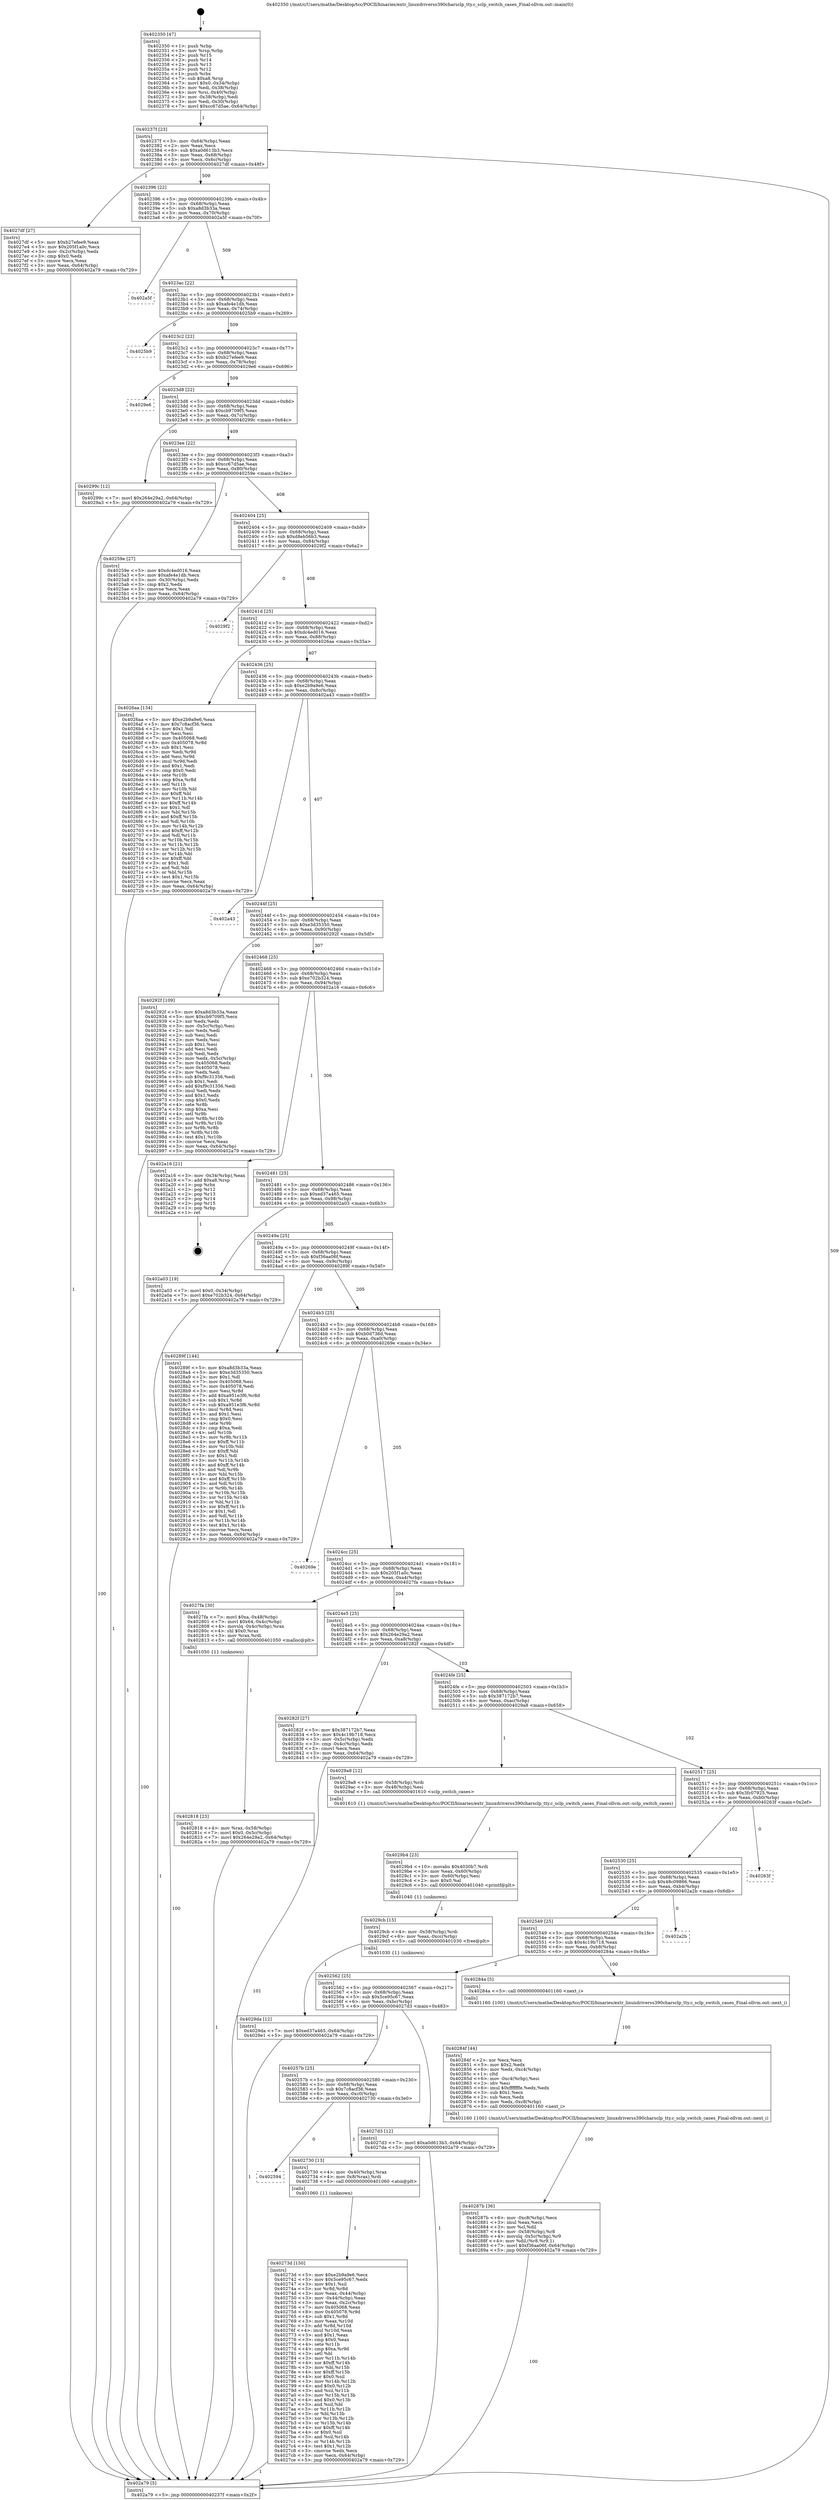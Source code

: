 digraph "0x402350" {
  label = "0x402350 (/mnt/c/Users/mathe/Desktop/tcc/POCII/binaries/extr_linuxdriverss390charsclp_tty.c_sclp_switch_cases_Final-ollvm.out::main(0))"
  labelloc = "t"
  node[shape=record]

  Entry [label="",width=0.3,height=0.3,shape=circle,fillcolor=black,style=filled]
  "0x40237f" [label="{
     0x40237f [23]\l
     | [instrs]\l
     &nbsp;&nbsp;0x40237f \<+3\>: mov -0x64(%rbp),%eax\l
     &nbsp;&nbsp;0x402382 \<+2\>: mov %eax,%ecx\l
     &nbsp;&nbsp;0x402384 \<+6\>: sub $0xa0d613b3,%ecx\l
     &nbsp;&nbsp;0x40238a \<+3\>: mov %eax,-0x68(%rbp)\l
     &nbsp;&nbsp;0x40238d \<+3\>: mov %ecx,-0x6c(%rbp)\l
     &nbsp;&nbsp;0x402390 \<+6\>: je 00000000004027df \<main+0x48f\>\l
  }"]
  "0x4027df" [label="{
     0x4027df [27]\l
     | [instrs]\l
     &nbsp;&nbsp;0x4027df \<+5\>: mov $0xb27efee9,%eax\l
     &nbsp;&nbsp;0x4027e4 \<+5\>: mov $0x205f1a0c,%ecx\l
     &nbsp;&nbsp;0x4027e9 \<+3\>: mov -0x2c(%rbp),%edx\l
     &nbsp;&nbsp;0x4027ec \<+3\>: cmp $0x0,%edx\l
     &nbsp;&nbsp;0x4027ef \<+3\>: cmove %ecx,%eax\l
     &nbsp;&nbsp;0x4027f2 \<+3\>: mov %eax,-0x64(%rbp)\l
     &nbsp;&nbsp;0x4027f5 \<+5\>: jmp 0000000000402a79 \<main+0x729\>\l
  }"]
  "0x402396" [label="{
     0x402396 [22]\l
     | [instrs]\l
     &nbsp;&nbsp;0x402396 \<+5\>: jmp 000000000040239b \<main+0x4b\>\l
     &nbsp;&nbsp;0x40239b \<+3\>: mov -0x68(%rbp),%eax\l
     &nbsp;&nbsp;0x40239e \<+5\>: sub $0xa8d3b33a,%eax\l
     &nbsp;&nbsp;0x4023a3 \<+3\>: mov %eax,-0x70(%rbp)\l
     &nbsp;&nbsp;0x4023a6 \<+6\>: je 0000000000402a5f \<main+0x70f\>\l
  }"]
  Exit [label="",width=0.3,height=0.3,shape=circle,fillcolor=black,style=filled,peripheries=2]
  "0x402a5f" [label="{
     0x402a5f\l
  }", style=dashed]
  "0x4023ac" [label="{
     0x4023ac [22]\l
     | [instrs]\l
     &nbsp;&nbsp;0x4023ac \<+5\>: jmp 00000000004023b1 \<main+0x61\>\l
     &nbsp;&nbsp;0x4023b1 \<+3\>: mov -0x68(%rbp),%eax\l
     &nbsp;&nbsp;0x4023b4 \<+5\>: sub $0xafe4e1db,%eax\l
     &nbsp;&nbsp;0x4023b9 \<+3\>: mov %eax,-0x74(%rbp)\l
     &nbsp;&nbsp;0x4023bc \<+6\>: je 00000000004025b9 \<main+0x269\>\l
  }"]
  "0x4029da" [label="{
     0x4029da [12]\l
     | [instrs]\l
     &nbsp;&nbsp;0x4029da \<+7\>: movl $0xed37a465,-0x64(%rbp)\l
     &nbsp;&nbsp;0x4029e1 \<+5\>: jmp 0000000000402a79 \<main+0x729\>\l
  }"]
  "0x4025b9" [label="{
     0x4025b9\l
  }", style=dashed]
  "0x4023c2" [label="{
     0x4023c2 [22]\l
     | [instrs]\l
     &nbsp;&nbsp;0x4023c2 \<+5\>: jmp 00000000004023c7 \<main+0x77\>\l
     &nbsp;&nbsp;0x4023c7 \<+3\>: mov -0x68(%rbp),%eax\l
     &nbsp;&nbsp;0x4023ca \<+5\>: sub $0xb27efee9,%eax\l
     &nbsp;&nbsp;0x4023cf \<+3\>: mov %eax,-0x78(%rbp)\l
     &nbsp;&nbsp;0x4023d2 \<+6\>: je 00000000004029e6 \<main+0x696\>\l
  }"]
  "0x4029cb" [label="{
     0x4029cb [15]\l
     | [instrs]\l
     &nbsp;&nbsp;0x4029cb \<+4\>: mov -0x58(%rbp),%rdi\l
     &nbsp;&nbsp;0x4029cf \<+6\>: mov %eax,-0xcc(%rbp)\l
     &nbsp;&nbsp;0x4029d5 \<+5\>: call 0000000000401030 \<free@plt\>\l
     | [calls]\l
     &nbsp;&nbsp;0x401030 \{1\} (unknown)\l
  }"]
  "0x4029e6" [label="{
     0x4029e6\l
  }", style=dashed]
  "0x4023d8" [label="{
     0x4023d8 [22]\l
     | [instrs]\l
     &nbsp;&nbsp;0x4023d8 \<+5\>: jmp 00000000004023dd \<main+0x8d\>\l
     &nbsp;&nbsp;0x4023dd \<+3\>: mov -0x68(%rbp),%eax\l
     &nbsp;&nbsp;0x4023e0 \<+5\>: sub $0xcb9709f5,%eax\l
     &nbsp;&nbsp;0x4023e5 \<+3\>: mov %eax,-0x7c(%rbp)\l
     &nbsp;&nbsp;0x4023e8 \<+6\>: je 000000000040299c \<main+0x64c\>\l
  }"]
  "0x4029b4" [label="{
     0x4029b4 [23]\l
     | [instrs]\l
     &nbsp;&nbsp;0x4029b4 \<+10\>: movabs $0x4030b7,%rdi\l
     &nbsp;&nbsp;0x4029be \<+3\>: mov %eax,-0x60(%rbp)\l
     &nbsp;&nbsp;0x4029c1 \<+3\>: mov -0x60(%rbp),%esi\l
     &nbsp;&nbsp;0x4029c4 \<+2\>: mov $0x0,%al\l
     &nbsp;&nbsp;0x4029c6 \<+5\>: call 0000000000401040 \<printf@plt\>\l
     | [calls]\l
     &nbsp;&nbsp;0x401040 \{1\} (unknown)\l
  }"]
  "0x40299c" [label="{
     0x40299c [12]\l
     | [instrs]\l
     &nbsp;&nbsp;0x40299c \<+7\>: movl $0x264e29a2,-0x64(%rbp)\l
     &nbsp;&nbsp;0x4029a3 \<+5\>: jmp 0000000000402a79 \<main+0x729\>\l
  }"]
  "0x4023ee" [label="{
     0x4023ee [22]\l
     | [instrs]\l
     &nbsp;&nbsp;0x4023ee \<+5\>: jmp 00000000004023f3 \<main+0xa3\>\l
     &nbsp;&nbsp;0x4023f3 \<+3\>: mov -0x68(%rbp),%eax\l
     &nbsp;&nbsp;0x4023f6 \<+5\>: sub $0xcc67d5ae,%eax\l
     &nbsp;&nbsp;0x4023fb \<+3\>: mov %eax,-0x80(%rbp)\l
     &nbsp;&nbsp;0x4023fe \<+6\>: je 000000000040259e \<main+0x24e\>\l
  }"]
  "0x40287b" [label="{
     0x40287b [36]\l
     | [instrs]\l
     &nbsp;&nbsp;0x40287b \<+6\>: mov -0xc8(%rbp),%ecx\l
     &nbsp;&nbsp;0x402881 \<+3\>: imul %eax,%ecx\l
     &nbsp;&nbsp;0x402884 \<+3\>: mov %cl,%dil\l
     &nbsp;&nbsp;0x402887 \<+4\>: mov -0x58(%rbp),%r8\l
     &nbsp;&nbsp;0x40288b \<+4\>: movslq -0x5c(%rbp),%r9\l
     &nbsp;&nbsp;0x40288f \<+4\>: mov %dil,(%r8,%r9,1)\l
     &nbsp;&nbsp;0x402893 \<+7\>: movl $0xf36aa06f,-0x64(%rbp)\l
     &nbsp;&nbsp;0x40289a \<+5\>: jmp 0000000000402a79 \<main+0x729\>\l
  }"]
  "0x40259e" [label="{
     0x40259e [27]\l
     | [instrs]\l
     &nbsp;&nbsp;0x40259e \<+5\>: mov $0xdc4ed016,%eax\l
     &nbsp;&nbsp;0x4025a3 \<+5\>: mov $0xafe4e1db,%ecx\l
     &nbsp;&nbsp;0x4025a8 \<+3\>: mov -0x30(%rbp),%edx\l
     &nbsp;&nbsp;0x4025ab \<+3\>: cmp $0x2,%edx\l
     &nbsp;&nbsp;0x4025ae \<+3\>: cmovne %ecx,%eax\l
     &nbsp;&nbsp;0x4025b1 \<+3\>: mov %eax,-0x64(%rbp)\l
     &nbsp;&nbsp;0x4025b4 \<+5\>: jmp 0000000000402a79 \<main+0x729\>\l
  }"]
  "0x402404" [label="{
     0x402404 [25]\l
     | [instrs]\l
     &nbsp;&nbsp;0x402404 \<+5\>: jmp 0000000000402409 \<main+0xb9\>\l
     &nbsp;&nbsp;0x402409 \<+3\>: mov -0x68(%rbp),%eax\l
     &nbsp;&nbsp;0x40240c \<+5\>: sub $0xd8eb56b3,%eax\l
     &nbsp;&nbsp;0x402411 \<+6\>: mov %eax,-0x84(%rbp)\l
     &nbsp;&nbsp;0x402417 \<+6\>: je 00000000004029f2 \<main+0x6a2\>\l
  }"]
  "0x402a79" [label="{
     0x402a79 [5]\l
     | [instrs]\l
     &nbsp;&nbsp;0x402a79 \<+5\>: jmp 000000000040237f \<main+0x2f\>\l
  }"]
  "0x402350" [label="{
     0x402350 [47]\l
     | [instrs]\l
     &nbsp;&nbsp;0x402350 \<+1\>: push %rbp\l
     &nbsp;&nbsp;0x402351 \<+3\>: mov %rsp,%rbp\l
     &nbsp;&nbsp;0x402354 \<+2\>: push %r15\l
     &nbsp;&nbsp;0x402356 \<+2\>: push %r14\l
     &nbsp;&nbsp;0x402358 \<+2\>: push %r13\l
     &nbsp;&nbsp;0x40235a \<+2\>: push %r12\l
     &nbsp;&nbsp;0x40235c \<+1\>: push %rbx\l
     &nbsp;&nbsp;0x40235d \<+7\>: sub $0xa8,%rsp\l
     &nbsp;&nbsp;0x402364 \<+7\>: movl $0x0,-0x34(%rbp)\l
     &nbsp;&nbsp;0x40236b \<+3\>: mov %edi,-0x38(%rbp)\l
     &nbsp;&nbsp;0x40236e \<+4\>: mov %rsi,-0x40(%rbp)\l
     &nbsp;&nbsp;0x402372 \<+3\>: mov -0x38(%rbp),%edi\l
     &nbsp;&nbsp;0x402375 \<+3\>: mov %edi,-0x30(%rbp)\l
     &nbsp;&nbsp;0x402378 \<+7\>: movl $0xcc67d5ae,-0x64(%rbp)\l
  }"]
  "0x40284f" [label="{
     0x40284f [44]\l
     | [instrs]\l
     &nbsp;&nbsp;0x40284f \<+2\>: xor %ecx,%ecx\l
     &nbsp;&nbsp;0x402851 \<+5\>: mov $0x2,%edx\l
     &nbsp;&nbsp;0x402856 \<+6\>: mov %edx,-0xc4(%rbp)\l
     &nbsp;&nbsp;0x40285c \<+1\>: cltd\l
     &nbsp;&nbsp;0x40285d \<+6\>: mov -0xc4(%rbp),%esi\l
     &nbsp;&nbsp;0x402863 \<+2\>: idiv %esi\l
     &nbsp;&nbsp;0x402865 \<+6\>: imul $0xfffffffe,%edx,%edx\l
     &nbsp;&nbsp;0x40286b \<+3\>: sub $0x1,%ecx\l
     &nbsp;&nbsp;0x40286e \<+2\>: sub %ecx,%edx\l
     &nbsp;&nbsp;0x402870 \<+6\>: mov %edx,-0xc8(%rbp)\l
     &nbsp;&nbsp;0x402876 \<+5\>: call 0000000000401160 \<next_i\>\l
     | [calls]\l
     &nbsp;&nbsp;0x401160 \{100\} (/mnt/c/Users/mathe/Desktop/tcc/POCII/binaries/extr_linuxdriverss390charsclp_tty.c_sclp_switch_cases_Final-ollvm.out::next_i)\l
  }"]
  "0x4029f2" [label="{
     0x4029f2\l
  }", style=dashed]
  "0x40241d" [label="{
     0x40241d [25]\l
     | [instrs]\l
     &nbsp;&nbsp;0x40241d \<+5\>: jmp 0000000000402422 \<main+0xd2\>\l
     &nbsp;&nbsp;0x402422 \<+3\>: mov -0x68(%rbp),%eax\l
     &nbsp;&nbsp;0x402425 \<+5\>: sub $0xdc4ed016,%eax\l
     &nbsp;&nbsp;0x40242a \<+6\>: mov %eax,-0x88(%rbp)\l
     &nbsp;&nbsp;0x402430 \<+6\>: je 00000000004026aa \<main+0x35a\>\l
  }"]
  "0x402818" [label="{
     0x402818 [23]\l
     | [instrs]\l
     &nbsp;&nbsp;0x402818 \<+4\>: mov %rax,-0x58(%rbp)\l
     &nbsp;&nbsp;0x40281c \<+7\>: movl $0x0,-0x5c(%rbp)\l
     &nbsp;&nbsp;0x402823 \<+7\>: movl $0x264e29a2,-0x64(%rbp)\l
     &nbsp;&nbsp;0x40282a \<+5\>: jmp 0000000000402a79 \<main+0x729\>\l
  }"]
  "0x4026aa" [label="{
     0x4026aa [134]\l
     | [instrs]\l
     &nbsp;&nbsp;0x4026aa \<+5\>: mov $0xe2b9a9e6,%eax\l
     &nbsp;&nbsp;0x4026af \<+5\>: mov $0x7c8acf36,%ecx\l
     &nbsp;&nbsp;0x4026b4 \<+2\>: mov $0x1,%dl\l
     &nbsp;&nbsp;0x4026b6 \<+2\>: xor %esi,%esi\l
     &nbsp;&nbsp;0x4026b8 \<+7\>: mov 0x405068,%edi\l
     &nbsp;&nbsp;0x4026bf \<+8\>: mov 0x405078,%r8d\l
     &nbsp;&nbsp;0x4026c7 \<+3\>: sub $0x1,%esi\l
     &nbsp;&nbsp;0x4026ca \<+3\>: mov %edi,%r9d\l
     &nbsp;&nbsp;0x4026cd \<+3\>: add %esi,%r9d\l
     &nbsp;&nbsp;0x4026d0 \<+4\>: imul %r9d,%edi\l
     &nbsp;&nbsp;0x4026d4 \<+3\>: and $0x1,%edi\l
     &nbsp;&nbsp;0x4026d7 \<+3\>: cmp $0x0,%edi\l
     &nbsp;&nbsp;0x4026da \<+4\>: sete %r10b\l
     &nbsp;&nbsp;0x4026de \<+4\>: cmp $0xa,%r8d\l
     &nbsp;&nbsp;0x4026e2 \<+4\>: setl %r11b\l
     &nbsp;&nbsp;0x4026e6 \<+3\>: mov %r10b,%bl\l
     &nbsp;&nbsp;0x4026e9 \<+3\>: xor $0xff,%bl\l
     &nbsp;&nbsp;0x4026ec \<+3\>: mov %r11b,%r14b\l
     &nbsp;&nbsp;0x4026ef \<+4\>: xor $0xff,%r14b\l
     &nbsp;&nbsp;0x4026f3 \<+3\>: xor $0x1,%dl\l
     &nbsp;&nbsp;0x4026f6 \<+3\>: mov %bl,%r15b\l
     &nbsp;&nbsp;0x4026f9 \<+4\>: and $0xff,%r15b\l
     &nbsp;&nbsp;0x4026fd \<+3\>: and %dl,%r10b\l
     &nbsp;&nbsp;0x402700 \<+3\>: mov %r14b,%r12b\l
     &nbsp;&nbsp;0x402703 \<+4\>: and $0xff,%r12b\l
     &nbsp;&nbsp;0x402707 \<+3\>: and %dl,%r11b\l
     &nbsp;&nbsp;0x40270a \<+3\>: or %r10b,%r15b\l
     &nbsp;&nbsp;0x40270d \<+3\>: or %r11b,%r12b\l
     &nbsp;&nbsp;0x402710 \<+3\>: xor %r12b,%r15b\l
     &nbsp;&nbsp;0x402713 \<+3\>: or %r14b,%bl\l
     &nbsp;&nbsp;0x402716 \<+3\>: xor $0xff,%bl\l
     &nbsp;&nbsp;0x402719 \<+3\>: or $0x1,%dl\l
     &nbsp;&nbsp;0x40271c \<+2\>: and %dl,%bl\l
     &nbsp;&nbsp;0x40271e \<+3\>: or %bl,%r15b\l
     &nbsp;&nbsp;0x402721 \<+4\>: test $0x1,%r15b\l
     &nbsp;&nbsp;0x402725 \<+3\>: cmovne %ecx,%eax\l
     &nbsp;&nbsp;0x402728 \<+3\>: mov %eax,-0x64(%rbp)\l
     &nbsp;&nbsp;0x40272b \<+5\>: jmp 0000000000402a79 \<main+0x729\>\l
  }"]
  "0x402436" [label="{
     0x402436 [25]\l
     | [instrs]\l
     &nbsp;&nbsp;0x402436 \<+5\>: jmp 000000000040243b \<main+0xeb\>\l
     &nbsp;&nbsp;0x40243b \<+3\>: mov -0x68(%rbp),%eax\l
     &nbsp;&nbsp;0x40243e \<+5\>: sub $0xe2b9a9e6,%eax\l
     &nbsp;&nbsp;0x402443 \<+6\>: mov %eax,-0x8c(%rbp)\l
     &nbsp;&nbsp;0x402449 \<+6\>: je 0000000000402a43 \<main+0x6f3\>\l
  }"]
  "0x40273d" [label="{
     0x40273d [150]\l
     | [instrs]\l
     &nbsp;&nbsp;0x40273d \<+5\>: mov $0xe2b9a9e6,%ecx\l
     &nbsp;&nbsp;0x402742 \<+5\>: mov $0x5ce95c67,%edx\l
     &nbsp;&nbsp;0x402747 \<+3\>: mov $0x1,%sil\l
     &nbsp;&nbsp;0x40274a \<+3\>: xor %r8d,%r8d\l
     &nbsp;&nbsp;0x40274d \<+3\>: mov %eax,-0x44(%rbp)\l
     &nbsp;&nbsp;0x402750 \<+3\>: mov -0x44(%rbp),%eax\l
     &nbsp;&nbsp;0x402753 \<+3\>: mov %eax,-0x2c(%rbp)\l
     &nbsp;&nbsp;0x402756 \<+7\>: mov 0x405068,%eax\l
     &nbsp;&nbsp;0x40275d \<+8\>: mov 0x405078,%r9d\l
     &nbsp;&nbsp;0x402765 \<+4\>: sub $0x1,%r8d\l
     &nbsp;&nbsp;0x402769 \<+3\>: mov %eax,%r10d\l
     &nbsp;&nbsp;0x40276c \<+3\>: add %r8d,%r10d\l
     &nbsp;&nbsp;0x40276f \<+4\>: imul %r10d,%eax\l
     &nbsp;&nbsp;0x402773 \<+3\>: and $0x1,%eax\l
     &nbsp;&nbsp;0x402776 \<+3\>: cmp $0x0,%eax\l
     &nbsp;&nbsp;0x402779 \<+4\>: sete %r11b\l
     &nbsp;&nbsp;0x40277d \<+4\>: cmp $0xa,%r9d\l
     &nbsp;&nbsp;0x402781 \<+3\>: setl %bl\l
     &nbsp;&nbsp;0x402784 \<+3\>: mov %r11b,%r14b\l
     &nbsp;&nbsp;0x402787 \<+4\>: xor $0xff,%r14b\l
     &nbsp;&nbsp;0x40278b \<+3\>: mov %bl,%r15b\l
     &nbsp;&nbsp;0x40278e \<+4\>: xor $0xff,%r15b\l
     &nbsp;&nbsp;0x402792 \<+4\>: xor $0x0,%sil\l
     &nbsp;&nbsp;0x402796 \<+3\>: mov %r14b,%r12b\l
     &nbsp;&nbsp;0x402799 \<+4\>: and $0x0,%r12b\l
     &nbsp;&nbsp;0x40279d \<+3\>: and %sil,%r11b\l
     &nbsp;&nbsp;0x4027a0 \<+3\>: mov %r15b,%r13b\l
     &nbsp;&nbsp;0x4027a3 \<+4\>: and $0x0,%r13b\l
     &nbsp;&nbsp;0x4027a7 \<+3\>: and %sil,%bl\l
     &nbsp;&nbsp;0x4027aa \<+3\>: or %r11b,%r12b\l
     &nbsp;&nbsp;0x4027ad \<+3\>: or %bl,%r13b\l
     &nbsp;&nbsp;0x4027b0 \<+3\>: xor %r13b,%r12b\l
     &nbsp;&nbsp;0x4027b3 \<+3\>: or %r15b,%r14b\l
     &nbsp;&nbsp;0x4027b6 \<+4\>: xor $0xff,%r14b\l
     &nbsp;&nbsp;0x4027ba \<+4\>: or $0x0,%sil\l
     &nbsp;&nbsp;0x4027be \<+3\>: and %sil,%r14b\l
     &nbsp;&nbsp;0x4027c1 \<+3\>: or %r14b,%r12b\l
     &nbsp;&nbsp;0x4027c4 \<+4\>: test $0x1,%r12b\l
     &nbsp;&nbsp;0x4027c8 \<+3\>: cmovne %edx,%ecx\l
     &nbsp;&nbsp;0x4027cb \<+3\>: mov %ecx,-0x64(%rbp)\l
     &nbsp;&nbsp;0x4027ce \<+5\>: jmp 0000000000402a79 \<main+0x729\>\l
  }"]
  "0x402a43" [label="{
     0x402a43\l
  }", style=dashed]
  "0x40244f" [label="{
     0x40244f [25]\l
     | [instrs]\l
     &nbsp;&nbsp;0x40244f \<+5\>: jmp 0000000000402454 \<main+0x104\>\l
     &nbsp;&nbsp;0x402454 \<+3\>: mov -0x68(%rbp),%eax\l
     &nbsp;&nbsp;0x402457 \<+5\>: sub $0xe3d35350,%eax\l
     &nbsp;&nbsp;0x40245c \<+6\>: mov %eax,-0x90(%rbp)\l
     &nbsp;&nbsp;0x402462 \<+6\>: je 000000000040292f \<main+0x5df\>\l
  }"]
  "0x402594" [label="{
     0x402594\l
  }", style=dashed]
  "0x40292f" [label="{
     0x40292f [109]\l
     | [instrs]\l
     &nbsp;&nbsp;0x40292f \<+5\>: mov $0xa8d3b33a,%eax\l
     &nbsp;&nbsp;0x402934 \<+5\>: mov $0xcb9709f5,%ecx\l
     &nbsp;&nbsp;0x402939 \<+2\>: xor %edx,%edx\l
     &nbsp;&nbsp;0x40293b \<+3\>: mov -0x5c(%rbp),%esi\l
     &nbsp;&nbsp;0x40293e \<+2\>: mov %edx,%edi\l
     &nbsp;&nbsp;0x402940 \<+2\>: sub %esi,%edi\l
     &nbsp;&nbsp;0x402942 \<+2\>: mov %edx,%esi\l
     &nbsp;&nbsp;0x402944 \<+3\>: sub $0x1,%esi\l
     &nbsp;&nbsp;0x402947 \<+2\>: add %esi,%edi\l
     &nbsp;&nbsp;0x402949 \<+2\>: sub %edi,%edx\l
     &nbsp;&nbsp;0x40294b \<+3\>: mov %edx,-0x5c(%rbp)\l
     &nbsp;&nbsp;0x40294e \<+7\>: mov 0x405068,%edx\l
     &nbsp;&nbsp;0x402955 \<+7\>: mov 0x405078,%esi\l
     &nbsp;&nbsp;0x40295c \<+2\>: mov %edx,%edi\l
     &nbsp;&nbsp;0x40295e \<+6\>: sub $0xf9c31356,%edi\l
     &nbsp;&nbsp;0x402964 \<+3\>: sub $0x1,%edi\l
     &nbsp;&nbsp;0x402967 \<+6\>: add $0xf9c31356,%edi\l
     &nbsp;&nbsp;0x40296d \<+3\>: imul %edi,%edx\l
     &nbsp;&nbsp;0x402970 \<+3\>: and $0x1,%edx\l
     &nbsp;&nbsp;0x402973 \<+3\>: cmp $0x0,%edx\l
     &nbsp;&nbsp;0x402976 \<+4\>: sete %r8b\l
     &nbsp;&nbsp;0x40297a \<+3\>: cmp $0xa,%esi\l
     &nbsp;&nbsp;0x40297d \<+4\>: setl %r9b\l
     &nbsp;&nbsp;0x402981 \<+3\>: mov %r8b,%r10b\l
     &nbsp;&nbsp;0x402984 \<+3\>: and %r9b,%r10b\l
     &nbsp;&nbsp;0x402987 \<+3\>: xor %r9b,%r8b\l
     &nbsp;&nbsp;0x40298a \<+3\>: or %r8b,%r10b\l
     &nbsp;&nbsp;0x40298d \<+4\>: test $0x1,%r10b\l
     &nbsp;&nbsp;0x402991 \<+3\>: cmovne %ecx,%eax\l
     &nbsp;&nbsp;0x402994 \<+3\>: mov %eax,-0x64(%rbp)\l
     &nbsp;&nbsp;0x402997 \<+5\>: jmp 0000000000402a79 \<main+0x729\>\l
  }"]
  "0x402468" [label="{
     0x402468 [25]\l
     | [instrs]\l
     &nbsp;&nbsp;0x402468 \<+5\>: jmp 000000000040246d \<main+0x11d\>\l
     &nbsp;&nbsp;0x40246d \<+3\>: mov -0x68(%rbp),%eax\l
     &nbsp;&nbsp;0x402470 \<+5\>: sub $0xe702b324,%eax\l
     &nbsp;&nbsp;0x402475 \<+6\>: mov %eax,-0x94(%rbp)\l
     &nbsp;&nbsp;0x40247b \<+6\>: je 0000000000402a16 \<main+0x6c6\>\l
  }"]
  "0x402730" [label="{
     0x402730 [13]\l
     | [instrs]\l
     &nbsp;&nbsp;0x402730 \<+4\>: mov -0x40(%rbp),%rax\l
     &nbsp;&nbsp;0x402734 \<+4\>: mov 0x8(%rax),%rdi\l
     &nbsp;&nbsp;0x402738 \<+5\>: call 0000000000401060 \<atoi@plt\>\l
     | [calls]\l
     &nbsp;&nbsp;0x401060 \{1\} (unknown)\l
  }"]
  "0x402a16" [label="{
     0x402a16 [21]\l
     | [instrs]\l
     &nbsp;&nbsp;0x402a16 \<+3\>: mov -0x34(%rbp),%eax\l
     &nbsp;&nbsp;0x402a19 \<+7\>: add $0xa8,%rsp\l
     &nbsp;&nbsp;0x402a20 \<+1\>: pop %rbx\l
     &nbsp;&nbsp;0x402a21 \<+2\>: pop %r12\l
     &nbsp;&nbsp;0x402a23 \<+2\>: pop %r13\l
     &nbsp;&nbsp;0x402a25 \<+2\>: pop %r14\l
     &nbsp;&nbsp;0x402a27 \<+2\>: pop %r15\l
     &nbsp;&nbsp;0x402a29 \<+1\>: pop %rbp\l
     &nbsp;&nbsp;0x402a2a \<+1\>: ret\l
  }"]
  "0x402481" [label="{
     0x402481 [25]\l
     | [instrs]\l
     &nbsp;&nbsp;0x402481 \<+5\>: jmp 0000000000402486 \<main+0x136\>\l
     &nbsp;&nbsp;0x402486 \<+3\>: mov -0x68(%rbp),%eax\l
     &nbsp;&nbsp;0x402489 \<+5\>: sub $0xed37a465,%eax\l
     &nbsp;&nbsp;0x40248e \<+6\>: mov %eax,-0x98(%rbp)\l
     &nbsp;&nbsp;0x402494 \<+6\>: je 0000000000402a03 \<main+0x6b3\>\l
  }"]
  "0x40257b" [label="{
     0x40257b [25]\l
     | [instrs]\l
     &nbsp;&nbsp;0x40257b \<+5\>: jmp 0000000000402580 \<main+0x230\>\l
     &nbsp;&nbsp;0x402580 \<+3\>: mov -0x68(%rbp),%eax\l
     &nbsp;&nbsp;0x402583 \<+5\>: sub $0x7c8acf36,%eax\l
     &nbsp;&nbsp;0x402588 \<+6\>: mov %eax,-0xc0(%rbp)\l
     &nbsp;&nbsp;0x40258e \<+6\>: je 0000000000402730 \<main+0x3e0\>\l
  }"]
  "0x402a03" [label="{
     0x402a03 [19]\l
     | [instrs]\l
     &nbsp;&nbsp;0x402a03 \<+7\>: movl $0x0,-0x34(%rbp)\l
     &nbsp;&nbsp;0x402a0a \<+7\>: movl $0xe702b324,-0x64(%rbp)\l
     &nbsp;&nbsp;0x402a11 \<+5\>: jmp 0000000000402a79 \<main+0x729\>\l
  }"]
  "0x40249a" [label="{
     0x40249a [25]\l
     | [instrs]\l
     &nbsp;&nbsp;0x40249a \<+5\>: jmp 000000000040249f \<main+0x14f\>\l
     &nbsp;&nbsp;0x40249f \<+3\>: mov -0x68(%rbp),%eax\l
     &nbsp;&nbsp;0x4024a2 \<+5\>: sub $0xf36aa06f,%eax\l
     &nbsp;&nbsp;0x4024a7 \<+6\>: mov %eax,-0x9c(%rbp)\l
     &nbsp;&nbsp;0x4024ad \<+6\>: je 000000000040289f \<main+0x54f\>\l
  }"]
  "0x4027d3" [label="{
     0x4027d3 [12]\l
     | [instrs]\l
     &nbsp;&nbsp;0x4027d3 \<+7\>: movl $0xa0d613b3,-0x64(%rbp)\l
     &nbsp;&nbsp;0x4027da \<+5\>: jmp 0000000000402a79 \<main+0x729\>\l
  }"]
  "0x40289f" [label="{
     0x40289f [144]\l
     | [instrs]\l
     &nbsp;&nbsp;0x40289f \<+5\>: mov $0xa8d3b33a,%eax\l
     &nbsp;&nbsp;0x4028a4 \<+5\>: mov $0xe3d35350,%ecx\l
     &nbsp;&nbsp;0x4028a9 \<+2\>: mov $0x1,%dl\l
     &nbsp;&nbsp;0x4028ab \<+7\>: mov 0x405068,%esi\l
     &nbsp;&nbsp;0x4028b2 \<+7\>: mov 0x405078,%edi\l
     &nbsp;&nbsp;0x4028b9 \<+3\>: mov %esi,%r8d\l
     &nbsp;&nbsp;0x4028bc \<+7\>: add $0xa951e3f6,%r8d\l
     &nbsp;&nbsp;0x4028c3 \<+4\>: sub $0x1,%r8d\l
     &nbsp;&nbsp;0x4028c7 \<+7\>: sub $0xa951e3f6,%r8d\l
     &nbsp;&nbsp;0x4028ce \<+4\>: imul %r8d,%esi\l
     &nbsp;&nbsp;0x4028d2 \<+3\>: and $0x1,%esi\l
     &nbsp;&nbsp;0x4028d5 \<+3\>: cmp $0x0,%esi\l
     &nbsp;&nbsp;0x4028d8 \<+4\>: sete %r9b\l
     &nbsp;&nbsp;0x4028dc \<+3\>: cmp $0xa,%edi\l
     &nbsp;&nbsp;0x4028df \<+4\>: setl %r10b\l
     &nbsp;&nbsp;0x4028e3 \<+3\>: mov %r9b,%r11b\l
     &nbsp;&nbsp;0x4028e6 \<+4\>: xor $0xff,%r11b\l
     &nbsp;&nbsp;0x4028ea \<+3\>: mov %r10b,%bl\l
     &nbsp;&nbsp;0x4028ed \<+3\>: xor $0xff,%bl\l
     &nbsp;&nbsp;0x4028f0 \<+3\>: xor $0x1,%dl\l
     &nbsp;&nbsp;0x4028f3 \<+3\>: mov %r11b,%r14b\l
     &nbsp;&nbsp;0x4028f6 \<+4\>: and $0xff,%r14b\l
     &nbsp;&nbsp;0x4028fa \<+3\>: and %dl,%r9b\l
     &nbsp;&nbsp;0x4028fd \<+3\>: mov %bl,%r15b\l
     &nbsp;&nbsp;0x402900 \<+4\>: and $0xff,%r15b\l
     &nbsp;&nbsp;0x402904 \<+3\>: and %dl,%r10b\l
     &nbsp;&nbsp;0x402907 \<+3\>: or %r9b,%r14b\l
     &nbsp;&nbsp;0x40290a \<+3\>: or %r10b,%r15b\l
     &nbsp;&nbsp;0x40290d \<+3\>: xor %r15b,%r14b\l
     &nbsp;&nbsp;0x402910 \<+3\>: or %bl,%r11b\l
     &nbsp;&nbsp;0x402913 \<+4\>: xor $0xff,%r11b\l
     &nbsp;&nbsp;0x402917 \<+3\>: or $0x1,%dl\l
     &nbsp;&nbsp;0x40291a \<+3\>: and %dl,%r11b\l
     &nbsp;&nbsp;0x40291d \<+3\>: or %r11b,%r14b\l
     &nbsp;&nbsp;0x402920 \<+4\>: test $0x1,%r14b\l
     &nbsp;&nbsp;0x402924 \<+3\>: cmovne %ecx,%eax\l
     &nbsp;&nbsp;0x402927 \<+3\>: mov %eax,-0x64(%rbp)\l
     &nbsp;&nbsp;0x40292a \<+5\>: jmp 0000000000402a79 \<main+0x729\>\l
  }"]
  "0x4024b3" [label="{
     0x4024b3 [25]\l
     | [instrs]\l
     &nbsp;&nbsp;0x4024b3 \<+5\>: jmp 00000000004024b8 \<main+0x168\>\l
     &nbsp;&nbsp;0x4024b8 \<+3\>: mov -0x68(%rbp),%eax\l
     &nbsp;&nbsp;0x4024bb \<+5\>: sub $0xb0d736d,%eax\l
     &nbsp;&nbsp;0x4024c0 \<+6\>: mov %eax,-0xa0(%rbp)\l
     &nbsp;&nbsp;0x4024c6 \<+6\>: je 000000000040269e \<main+0x34e\>\l
  }"]
  "0x402562" [label="{
     0x402562 [25]\l
     | [instrs]\l
     &nbsp;&nbsp;0x402562 \<+5\>: jmp 0000000000402567 \<main+0x217\>\l
     &nbsp;&nbsp;0x402567 \<+3\>: mov -0x68(%rbp),%eax\l
     &nbsp;&nbsp;0x40256a \<+5\>: sub $0x5ce95c67,%eax\l
     &nbsp;&nbsp;0x40256f \<+6\>: mov %eax,-0xbc(%rbp)\l
     &nbsp;&nbsp;0x402575 \<+6\>: je 00000000004027d3 \<main+0x483\>\l
  }"]
  "0x40269e" [label="{
     0x40269e\l
  }", style=dashed]
  "0x4024cc" [label="{
     0x4024cc [25]\l
     | [instrs]\l
     &nbsp;&nbsp;0x4024cc \<+5\>: jmp 00000000004024d1 \<main+0x181\>\l
     &nbsp;&nbsp;0x4024d1 \<+3\>: mov -0x68(%rbp),%eax\l
     &nbsp;&nbsp;0x4024d4 \<+5\>: sub $0x205f1a0c,%eax\l
     &nbsp;&nbsp;0x4024d9 \<+6\>: mov %eax,-0xa4(%rbp)\l
     &nbsp;&nbsp;0x4024df \<+6\>: je 00000000004027fa \<main+0x4aa\>\l
  }"]
  "0x40284a" [label="{
     0x40284a [5]\l
     | [instrs]\l
     &nbsp;&nbsp;0x40284a \<+5\>: call 0000000000401160 \<next_i\>\l
     | [calls]\l
     &nbsp;&nbsp;0x401160 \{100\} (/mnt/c/Users/mathe/Desktop/tcc/POCII/binaries/extr_linuxdriverss390charsclp_tty.c_sclp_switch_cases_Final-ollvm.out::next_i)\l
  }"]
  "0x4027fa" [label="{
     0x4027fa [30]\l
     | [instrs]\l
     &nbsp;&nbsp;0x4027fa \<+7\>: movl $0xa,-0x48(%rbp)\l
     &nbsp;&nbsp;0x402801 \<+7\>: movl $0x64,-0x4c(%rbp)\l
     &nbsp;&nbsp;0x402808 \<+4\>: movslq -0x4c(%rbp),%rax\l
     &nbsp;&nbsp;0x40280c \<+4\>: shl $0x0,%rax\l
     &nbsp;&nbsp;0x402810 \<+3\>: mov %rax,%rdi\l
     &nbsp;&nbsp;0x402813 \<+5\>: call 0000000000401050 \<malloc@plt\>\l
     | [calls]\l
     &nbsp;&nbsp;0x401050 \{1\} (unknown)\l
  }"]
  "0x4024e5" [label="{
     0x4024e5 [25]\l
     | [instrs]\l
     &nbsp;&nbsp;0x4024e5 \<+5\>: jmp 00000000004024ea \<main+0x19a\>\l
     &nbsp;&nbsp;0x4024ea \<+3\>: mov -0x68(%rbp),%eax\l
     &nbsp;&nbsp;0x4024ed \<+5\>: sub $0x264e29a2,%eax\l
     &nbsp;&nbsp;0x4024f2 \<+6\>: mov %eax,-0xa8(%rbp)\l
     &nbsp;&nbsp;0x4024f8 \<+6\>: je 000000000040282f \<main+0x4df\>\l
  }"]
  "0x402549" [label="{
     0x402549 [25]\l
     | [instrs]\l
     &nbsp;&nbsp;0x402549 \<+5\>: jmp 000000000040254e \<main+0x1fe\>\l
     &nbsp;&nbsp;0x40254e \<+3\>: mov -0x68(%rbp),%eax\l
     &nbsp;&nbsp;0x402551 \<+5\>: sub $0x4c19b718,%eax\l
     &nbsp;&nbsp;0x402556 \<+6\>: mov %eax,-0xb8(%rbp)\l
     &nbsp;&nbsp;0x40255c \<+6\>: je 000000000040284a \<main+0x4fa\>\l
  }"]
  "0x40282f" [label="{
     0x40282f [27]\l
     | [instrs]\l
     &nbsp;&nbsp;0x40282f \<+5\>: mov $0x387172b7,%eax\l
     &nbsp;&nbsp;0x402834 \<+5\>: mov $0x4c19b718,%ecx\l
     &nbsp;&nbsp;0x402839 \<+3\>: mov -0x5c(%rbp),%edx\l
     &nbsp;&nbsp;0x40283c \<+3\>: cmp -0x4c(%rbp),%edx\l
     &nbsp;&nbsp;0x40283f \<+3\>: cmovl %ecx,%eax\l
     &nbsp;&nbsp;0x402842 \<+3\>: mov %eax,-0x64(%rbp)\l
     &nbsp;&nbsp;0x402845 \<+5\>: jmp 0000000000402a79 \<main+0x729\>\l
  }"]
  "0x4024fe" [label="{
     0x4024fe [25]\l
     | [instrs]\l
     &nbsp;&nbsp;0x4024fe \<+5\>: jmp 0000000000402503 \<main+0x1b3\>\l
     &nbsp;&nbsp;0x402503 \<+3\>: mov -0x68(%rbp),%eax\l
     &nbsp;&nbsp;0x402506 \<+5\>: sub $0x387172b7,%eax\l
     &nbsp;&nbsp;0x40250b \<+6\>: mov %eax,-0xac(%rbp)\l
     &nbsp;&nbsp;0x402511 \<+6\>: je 00000000004029a8 \<main+0x658\>\l
  }"]
  "0x402a2b" [label="{
     0x402a2b\l
  }", style=dashed]
  "0x4029a8" [label="{
     0x4029a8 [12]\l
     | [instrs]\l
     &nbsp;&nbsp;0x4029a8 \<+4\>: mov -0x58(%rbp),%rdi\l
     &nbsp;&nbsp;0x4029ac \<+3\>: mov -0x48(%rbp),%esi\l
     &nbsp;&nbsp;0x4029af \<+5\>: call 0000000000401610 \<sclp_switch_cases\>\l
     | [calls]\l
     &nbsp;&nbsp;0x401610 \{1\} (/mnt/c/Users/mathe/Desktop/tcc/POCII/binaries/extr_linuxdriverss390charsclp_tty.c_sclp_switch_cases_Final-ollvm.out::sclp_switch_cases)\l
  }"]
  "0x402517" [label="{
     0x402517 [25]\l
     | [instrs]\l
     &nbsp;&nbsp;0x402517 \<+5\>: jmp 000000000040251c \<main+0x1cc\>\l
     &nbsp;&nbsp;0x40251c \<+3\>: mov -0x68(%rbp),%eax\l
     &nbsp;&nbsp;0x40251f \<+5\>: sub $0x3fc07925,%eax\l
     &nbsp;&nbsp;0x402524 \<+6\>: mov %eax,-0xb0(%rbp)\l
     &nbsp;&nbsp;0x40252a \<+6\>: je 000000000040263f \<main+0x2ef\>\l
  }"]
  "0x402530" [label="{
     0x402530 [25]\l
     | [instrs]\l
     &nbsp;&nbsp;0x402530 \<+5\>: jmp 0000000000402535 \<main+0x1e5\>\l
     &nbsp;&nbsp;0x402535 \<+3\>: mov -0x68(%rbp),%eax\l
     &nbsp;&nbsp;0x402538 \<+5\>: sub $0x48c09866,%eax\l
     &nbsp;&nbsp;0x40253d \<+6\>: mov %eax,-0xb4(%rbp)\l
     &nbsp;&nbsp;0x402543 \<+6\>: je 0000000000402a2b \<main+0x6db\>\l
  }"]
  "0x40263f" [label="{
     0x40263f\l
  }", style=dashed]
  Entry -> "0x402350" [label=" 1"]
  "0x40237f" -> "0x4027df" [label=" 1"]
  "0x40237f" -> "0x402396" [label=" 509"]
  "0x402a16" -> Exit [label=" 1"]
  "0x402396" -> "0x402a5f" [label=" 0"]
  "0x402396" -> "0x4023ac" [label=" 509"]
  "0x402a03" -> "0x402a79" [label=" 1"]
  "0x4023ac" -> "0x4025b9" [label=" 0"]
  "0x4023ac" -> "0x4023c2" [label=" 509"]
  "0x4029da" -> "0x402a79" [label=" 1"]
  "0x4023c2" -> "0x4029e6" [label=" 0"]
  "0x4023c2" -> "0x4023d8" [label=" 509"]
  "0x4029cb" -> "0x4029da" [label=" 1"]
  "0x4023d8" -> "0x40299c" [label=" 100"]
  "0x4023d8" -> "0x4023ee" [label=" 409"]
  "0x4029b4" -> "0x4029cb" [label=" 1"]
  "0x4023ee" -> "0x40259e" [label=" 1"]
  "0x4023ee" -> "0x402404" [label=" 408"]
  "0x40259e" -> "0x402a79" [label=" 1"]
  "0x402350" -> "0x40237f" [label=" 1"]
  "0x402a79" -> "0x40237f" [label=" 509"]
  "0x4029a8" -> "0x4029b4" [label=" 1"]
  "0x402404" -> "0x4029f2" [label=" 0"]
  "0x402404" -> "0x40241d" [label=" 408"]
  "0x40299c" -> "0x402a79" [label=" 100"]
  "0x40241d" -> "0x4026aa" [label=" 1"]
  "0x40241d" -> "0x402436" [label=" 407"]
  "0x4026aa" -> "0x402a79" [label=" 1"]
  "0x40292f" -> "0x402a79" [label=" 100"]
  "0x402436" -> "0x402a43" [label=" 0"]
  "0x402436" -> "0x40244f" [label=" 407"]
  "0x40289f" -> "0x402a79" [label=" 100"]
  "0x40244f" -> "0x40292f" [label=" 100"]
  "0x40244f" -> "0x402468" [label=" 307"]
  "0x40287b" -> "0x402a79" [label=" 100"]
  "0x402468" -> "0x402a16" [label=" 1"]
  "0x402468" -> "0x402481" [label=" 306"]
  "0x40284f" -> "0x40287b" [label=" 100"]
  "0x402481" -> "0x402a03" [label=" 1"]
  "0x402481" -> "0x40249a" [label=" 305"]
  "0x40282f" -> "0x402a79" [label=" 101"]
  "0x40249a" -> "0x40289f" [label=" 100"]
  "0x40249a" -> "0x4024b3" [label=" 205"]
  "0x402818" -> "0x402a79" [label=" 1"]
  "0x4024b3" -> "0x40269e" [label=" 0"]
  "0x4024b3" -> "0x4024cc" [label=" 205"]
  "0x4027df" -> "0x402a79" [label=" 1"]
  "0x4024cc" -> "0x4027fa" [label=" 1"]
  "0x4024cc" -> "0x4024e5" [label=" 204"]
  "0x4027d3" -> "0x402a79" [label=" 1"]
  "0x4024e5" -> "0x40282f" [label=" 101"]
  "0x4024e5" -> "0x4024fe" [label=" 103"]
  "0x402730" -> "0x40273d" [label=" 1"]
  "0x4024fe" -> "0x4029a8" [label=" 1"]
  "0x4024fe" -> "0x402517" [label=" 102"]
  "0x40257b" -> "0x402594" [label=" 0"]
  "0x402517" -> "0x40263f" [label=" 0"]
  "0x402517" -> "0x402530" [label=" 102"]
  "0x40257b" -> "0x402730" [label=" 1"]
  "0x402530" -> "0x402a2b" [label=" 0"]
  "0x402530" -> "0x402549" [label=" 102"]
  "0x40273d" -> "0x402a79" [label=" 1"]
  "0x402549" -> "0x40284a" [label=" 100"]
  "0x402549" -> "0x402562" [label=" 2"]
  "0x4027fa" -> "0x402818" [label=" 1"]
  "0x402562" -> "0x4027d3" [label=" 1"]
  "0x402562" -> "0x40257b" [label=" 1"]
  "0x40284a" -> "0x40284f" [label=" 100"]
}
